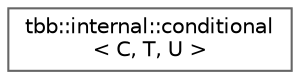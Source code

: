 digraph "类继承关系图"
{
 // LATEX_PDF_SIZE
  bgcolor="transparent";
  edge [fontname=Helvetica,fontsize=10,labelfontname=Helvetica,labelfontsize=10];
  node [fontname=Helvetica,fontsize=10,shape=box,height=0.2,width=0.4];
  rankdir="LR";
  Node0 [id="Node000000",label="tbb::internal::conditional\l\< C, T, U \>",height=0.2,width=0.4,color="grey40", fillcolor="white", style="filled",URL="$structtbb_1_1internal_1_1conditional.html",tooltip=" "];
}
